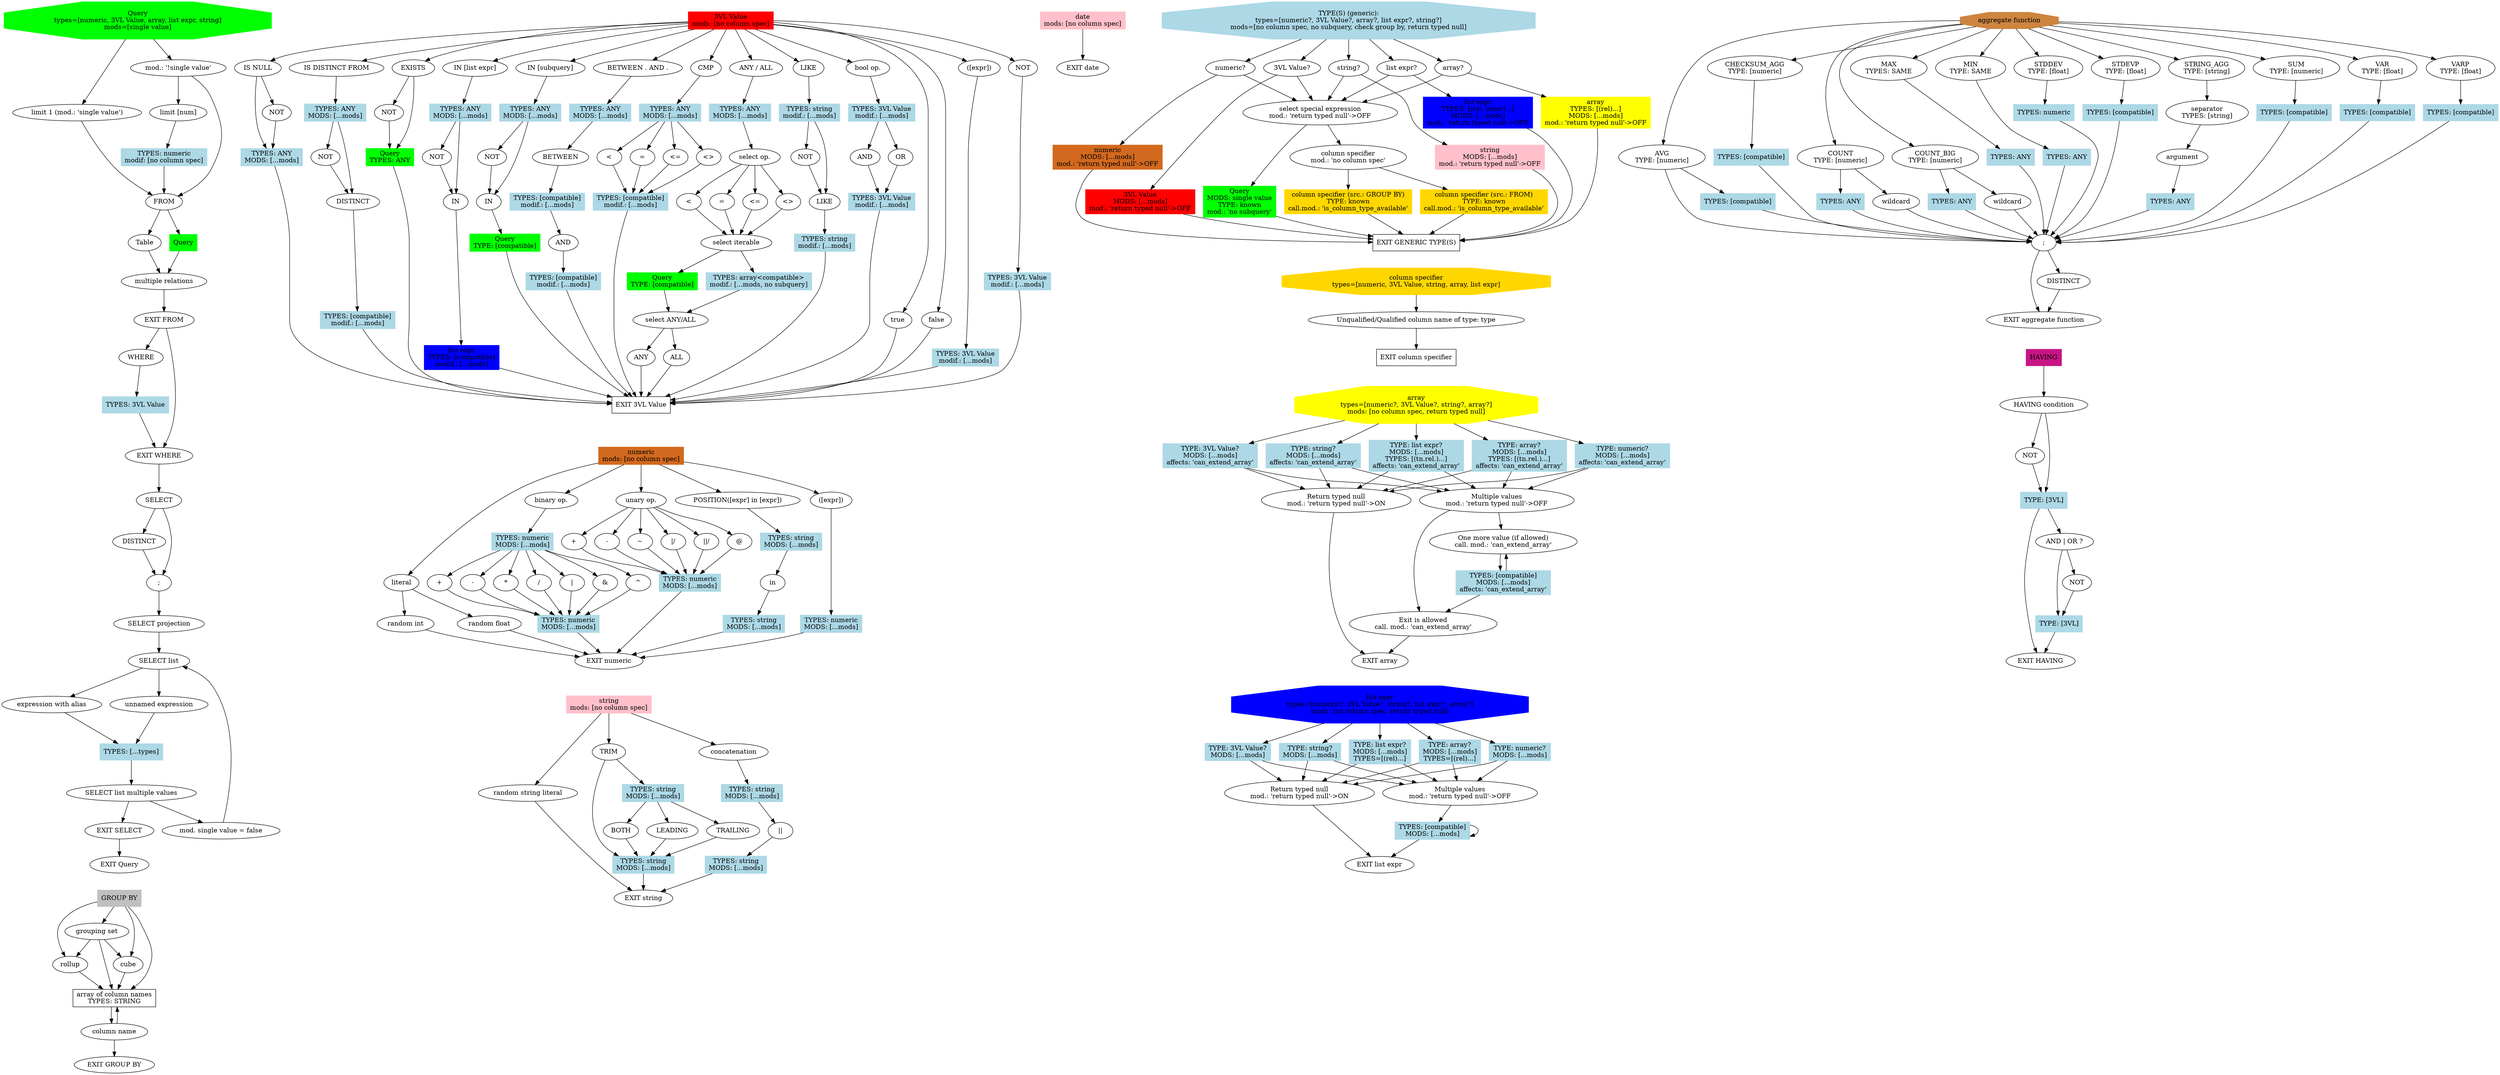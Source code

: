 # Structure is ALWAYS as follows:
# 1. General rule is place function definitions inside their own subgraphs.
# 2. Functional node begins from the node_name node.

# 3. Function definitions & calls look as follows:
# 1) Definitions:
# subgraph def_{node_name} {
#     {node_name} [
#         TYPES="[{type_name}, ...]" (multiple type variants can be choosen, none can be choosen)
#         MODS="[{mod_name}, ...]"
#         uses_wrapped_types="true" (whether to wrap types into the subgraph's type, if subgraph has an inner type)
#         ...
#     ]
#     EXIT_{node_name} [label="EXIT {node_label}"]
#     ...
# }
# 2) Calls (execution will move to a root of a different subgraph):
#     call{caller_num}_{node_name} [
#         TYPES="[{type_name}, ...]" OR "[any]" OR "[known]" OR "[compatible]" OR "[...]" (passes all argument types further),
#         MODS="[{mod_name}, ...]" OR "[...]" (passes all argument modifiers further),
#         ...
#     ]
#
# For types, can also use [TR...], [R...], or [RI...] for passing further only the types that correcpond to TYPE_NAME ([TR...]),
# or corresponding to function name ([R...]), optionally passing the inner types ([RI...]).
# NOTE: uses_wrapped_types DOES NOT wrap types when using "[R...]", because it assumes they are already wrapped
#
# TYPE, TYPES and MOD in definitions are only for type-checking.
# All specified types of modifiers (TYPE, TYPES, MOD) are required to be passed by caller.
# If TYPES="[any]", all types are selected.
# If TYPES="[compatible]" or TYPES="[known]", the types are popped from the reprective stacks.
# from the respective stacks

# 4. Typed node (with a question mark at the end in definition label):
# {node_name} [TYPE_NAME="type_name"]
# TYPE_NAME is the name of a type listed in function declaration.
# The node will be turned off or on respective to the types passed to function call.

# 4.1 A node with a modifier
# {node_name} [modifier="[trig_name]", modifier_mode="on"/"off"]
# if `modifier` is present in the modifiers, turn the node on or off according to the modifier_mode.

# 4.2 A node with a call modifier
# {node_name} [call_modifier="[call_trig_name]"]
# if the function corresponding to call_trig_name returns true (handler registered in code),
# the node is on. Otherwise, it is off.

# 5. Exit a callable node:
# EXIT_{node_name} [label="EXIT {node_label}"]

# 6. Call a callable node with params:
# call{caller_num}_{node_name} [TYPES={...}, MODS={...}, ...]
# ... -> call...
# there can be multiple callers, so each caller should have a unique id
# values of TYPES and MOD are exact mathes to those in definition

# 7. Call a callable node without params:
# call{caller_num}_{node_name} [...]
# ... -> call...

# 8. These are ignored:
# 1) ... -> ... [color=none]
# 2) Graphviz params in [] (label, shape...)

# 9. Define a node before referencing it:
# FROM []
# Query -> FROM

# 10. Don't do this:
# ... -> ... -> ...

# 11. subgraph ignore {} is completely ignored

# 12. Do NOT use block comments /* */

# 13 [temporary]. Mark nodes that will generate a literal value with 100%
# probability as node[literal="t"]

# 14. To use modifiers provided in arguments, mark a node with modifier="MOD. NAME", modifier_mode="off" / modifier_mode="on"

digraph G {
    subgraph def_Query {
        Query [TYPES="[numeric, 3VL Value, array, list expr, string]", MODS="[single value]", label="Query\ntypes=[numeric, 3VL Value, array, list expr, string]\nmods=[single value]", shape=octagon, style=filled, color=green]
        EXIT_Query [label="EXIT Query"]

        FROM []

        single_value_true [label="limit 1 (mod.: 'single value')", modifier="single value", modifier_mode="on"]
        Query -> single_value_true
        single_value_true -> FROM

        single_value_false [label="mod.: '!single value'", modifier="single value", modifier_mode="off"]
        Query -> single_value_false
        single_value_false -> FROM

        limit [label="limit [num]"]
        single_value_false -> limit
        call52_types [TYPES="[numeric]", MODS="[no column spec]", label="TYPES: numeric\nmodif: [no column spec]", shape=rectangle, style=filled, color=lightblue]
        limit -> call52_types
        call52_types -> FROM

        FROM_multiple_relations [label="multiple relations"]

        Table []
        FROM -> Table
        Table -> FROM_multiple_relations
        // FROM_multiple_relations -> Table

        call0_Query [label="Query", shape=rectangle, TYPES="[any]", MODS="[]", style=filled, color=green]
        FROM -> call0_Query
        call0_Query -> FROM_multiple_relations
        // FROM_multiple_relations -> call0_Query

        EXIT_FROM [label="EXIT FROM"]
        FROM_multiple_relations -> EXIT_FROM

        WHERE [label="WHERE"]
        EXIT_FROM -> WHERE

        call53_types [TYPES="[3VL Value]", label="TYPES: 3VL Value", shape=rectangle, style=filled, color=lightblue]
        WHERE -> call53_types

        SELECT []
        EXIT_WHERE [label="EXIT WHERE"]
        call53_types -> EXIT_WHERE
        EXIT_FROM -> EXIT_WHERE

        SELECT []
        EXIT_SELECT [label="EXIT SELECT"]

        EXIT_WHERE -> SELECT

        // call0_group_by [label="GROUP BY Statement", TYPES="[known]", shape=rectangle, style=filled, color=gray]
        // EXIT_WHERE -> call0_group_by
        // call0_group_by -> SELECT

        SELECT_DISTINCT [label="DISTINCT"]
        // SELECT_PERCENT [label="PERCENT"]
        // SELECT_TOP [label="TOP"]
        // call43_types [TYPES="[numeric]", label="TYPES: numeric", shape=rectangle, style=filled, color=lightblue]
        // SELECT_WITH_TIES [label="WITH TIES"]
        SELECT_distinct_end [label=";"]
        // SELECT_percent_end [label=";"]

        SELECT -> SELECT_DISTINCT
        SELECT_DISTINCT -> SELECT_distinct_end
        SELECT -> SELECT_distinct_end
        // SELECT_distinct_end -> SELECT_TOP
        // SELECT_TOP -> call43_types
        // call43_types -> SELECT_PERCENT
        // SELECT_PERCENT -> SELECT_percent_end
        // call43_types -> SELECT_percent_end
        // SELECT_percent_end -> SELECT_WITH_TIES

        SELECT_projection [label="SELECT projection"]
        // SELECT_WITH_TIES -> SELECT_projection
        SELECT_distinct_end -> SELECT_projection
        // SELECT_percent_end -> SELECT_projection

        SELECT_list [label="SELECT list"]
        // SELECT_wildcard[label="*"]
        // SELECT_qualified_wildcard[label="qualified wildcard"]
        SELECT_unnamed_expr[label="unnamed expression"]
        SELECT_expr_with_alias[label="expression with alias"]
        SELECT_list_multiple_values[label="SELECT list multiple values"]

        SELECT_projection -> SELECT_list
        // SELECT_list -> SELECT_wildcard
        // SELECT_list -> SELECT_qualified_wildcard
        SELECT_list -> SELECT_unnamed_expr
        SELECT_list -> SELECT_expr_with_alias
        call54_types [label="TYPES: [...types]", TYPES="[...]", shape=rectangle, style=filled, color=lightblue]
        SELECT_unnamed_expr -> call54_types
        SELECT_expr_with_alias -> call54_types

        // call0_aggregate_function [label="aggregate function*", TYPES="[known]", shape=rectangle, style=filled, color=peru]
        // SELECT_wildcard -> EXIT_SELECT  // SELECT_list_multiple_values // call0_aggregate_function
        // SELECT_qualified_wildcard -> SELECT_list_multiple_values // call0_aggregate_function
        // call0_aggregate_function -> SELECT_list_multiple_values
        call54_types -> SELECT_list_multiple_values // call0_aggregate_function
        SELECT_list_multiple_values -> EXIT_SELECT
        SELECT_list_multiple_values_single_value_false [label="mod. single value = false", modifier="single value", modifier_mode="off"]
        SELECT_list_multiple_values -> SELECT_list_multiple_values_single_value_false
        SELECT_list_multiple_values_single_value_false -> SELECT_list

        // call0_having [label="HAVING", TYPES="[known]", MODS="[]", shape=rectangle, style=filled, color=mediumvioletred]
        // EXIT_SELECT -> call0_having
        // call0_having -> EXIT_Query
        
        EXIT_SELECT -> EXIT_Query
    }

    subgraph def_VAL_3 {
        VAL_3 [shape=rectangle, label="3VL Value\nmods: [no column spec]", MODS="[no column spec]", style=filled, color=red]
        EXIT_VAL_3 [shape=rectangle, label="EXIT 3VL Value"]

        IsNull [label="IS NULL"]
        call55_types [TYPES="[any]", MODS="[...]", label="TYPES: ANY\nMODS: [...mods]", shape=rectangle, color=lightblue, style=filled]
        VAL_3 -> IsNull
        IsNull -> call55_types
        IsNull_not [label="NOT"]
        IsNull -> IsNull_not
        IsNull_not -> call55_types
        call55_types -> EXIT_VAL_3

        IsDistinctFrom [label="IS DISTINCT FROM"]
        call56_types [TYPES="[any]", MODS="[...]", label="TYPES: ANY\nMODS: [...mods]", shape=rectangle, color=lightblue, style=filled]
        IsDistinctNOT [label="NOT"]
        DISTINCT []
        call21_types [MODS="[...]", TYPES="[compatible]", label="TYPES: [compatible]\nmodif.: [...mods]", shape=rectangle, style=filled, color=lightblue]
        VAL_3 -> IsDistinctFrom
        IsDistinctFrom -> call56_types
        call56_types -> IsDistinctNOT
        IsDistinctNOT -> DISTINCT
        call56_types -> DISTINCT
        DISTINCT -> call21_types
        call21_types -> EXIT_VAL_3

        Exists_not [label="NOT"]
        Exists [label="EXISTS"]
        call2_Query [TYPES="[any]", MODS="[]", label="Query\nTYPES: ANY", shape=rectangle, style=filled, color=green]
        VAL_3 -> Exists
        Exists -> call2_Query
        call2_Query -> EXIT_VAL_3
        Exists -> Exists_not
        Exists_not -> call2_Query

        InList[label="IN [list expr]"]
        InListNot [label="NOT"]
        InListIn [label="IN"]
        VAL_3 -> InList
        call57_types [TYPES="[any]", MODS="[...]", label="TYPES: ANY\nMODS: [...mods]", shape=rectangle, color=lightblue, style=filled]
        InList -> call57_types
        call57_types -> InListNot
        InListNot -> InListIn
        call57_types -> InListIn
        call1_list_expr [TYPES="[compatible]", MODS="[...]", label="list expr\nTYPES: [compatible]\nmodif.: [...mods]", shape=rectangle, style=filled, color=blue]
        InListIn -> call1_list_expr
        call1_list_expr -> EXIT_VAL_3

        InSubquery[label="IN [subquery]"]
        InSubqueryNot [label="NOT"]
        InSubqueryIn [label="IN"]
        call58_types [TYPES="[any]", MODS="[...]", label="TYPES: ANY\nMODS: [...mods]", shape=rectangle, color=lightblue, style=filled]
        VAL_3 -> InSubquery
        InSubquery -> call58_types
        call58_types -> InSubqueryNot
        InSubqueryNot -> InSubqueryIn
        call58_types -> InSubqueryIn
        call3_Query [TYPES="[compatible]", label="Query\nTYPE: [compatible]", shape=rectangle, style=filled, color=green]
        InSubqueryIn -> call3_Query
        call3_Query -> EXIT_VAL_3

        Between[label="BETWEEN . AND ."]
        BetweenBetween [label="BETWEEN"]
        BetweenBetweenAnd [label="AND"]
        VAL_3 -> Between
        call59_types [TYPES="[any]", MODS="[...]", label="TYPES: ANY\nMODS: [...mods]", shape=rectangle, color=lightblue, style=filled]
        Between -> call59_types
        call59_types -> BetweenBetween
        call22_types [MODS="[...]", TYPES="[compatible]", label="TYPES: [compatible]\nmodif.: [...mods]", shape=rectangle, style=filled, color=lightblue]
        BetweenBetween -> call22_types
        call22_types -> BetweenBetweenAnd
        call23_types [MODS="[...]", TYPES="[compatible]", label="TYPES: [compatible]\nmodif.: [...mods]", shape=rectangle, style=filled, color=lightblue]
        BetweenBetweenAnd -> call23_types
        call23_types -> EXIT_VAL_3

        BinaryComp[label="CMP"]
        BinaryCompLess [label="<"]
        BinaryCompEqual [label="="]
        BinaryCompLessEqual [label="<="]
        BinaryCompUnEqual [label="<>"]
        VAL_3 -> BinaryComp
        call60_types [TYPES="[any]", MODS="[...]", label="TYPES: ANY\nMODS: [...mods]", shape=rectangle, color=lightblue, style=filled]
        BinaryComp -> call60_types
        call24_types [MODS="[...]", TYPES="[compatible]", label="TYPES: [compatible]\nmodif.: [...mods]", shape=rectangle, style=filled, color=lightblue]
        call60_types -> BinaryCompLess
        BinaryCompLess -> call24_types
        call60_types -> BinaryCompEqual
        BinaryCompEqual -> call24_types
        call60_types -> BinaryCompLessEqual
        BinaryCompLessEqual -> call24_types
        call60_types -> BinaryCompUnEqual
        BinaryCompUnEqual -> call24_types
        call24_types -> EXIT_VAL_3

        AnyAll[label="ANY / ALL"]
        AnyAllSelectOp[label="select op."]
        AnyAllLess [label="<"]
        AnyAllEqual [label="="]
        AnyAllLessEqual [label="<="]
        AnyAllUnEqual [label="<>"]
        AnyAllSelectIter[label="select iterable"]
        AnyAllAnyAll[label="select ANY/ALL"]
        AnyAllAnyAllAny[label="ANY"]
        AnyAllAnyAllAll[label="ALL"]
        VAL_3 -> AnyAll
        call61_types [TYPES="[any]", MODS="[...]", label="TYPES: ANY\nMODS: [...mods]", shape=rectangle, color=lightblue, style=filled]
        AnyAll -> call61_types
        call61_types -> AnyAllSelectOp
        AnyAllSelectOp -> AnyAllLess
        AnyAllLess -> AnyAllSelectIter
        AnyAllSelectOp -> AnyAllEqual
        AnyAllEqual -> AnyAllSelectIter
        AnyAllSelectOp -> AnyAllLessEqual
        AnyAllLessEqual -> AnyAllSelectIter
        AnyAllSelectOp -> AnyAllUnEqual
        AnyAllUnEqual -> AnyAllSelectIter
        call4_Query [TYPES="[compatible]", label="Query\nTYPE: [compatible]", shape=rectangle, style=filled, color=green]
        AnyAllSelectIter -> call4_Query
        call4_Query -> AnyAllAnyAll
        call62_types [TYPES="[array<compatible>]", MODS="[..., no subquery]", label="TYPES: array<compatible>\nmodif.: [...mods, no subquery]", shape=rectangle, style=filled, color=lightblue]
        AnyAllSelectIter -> call62_types
        call62_types -> AnyAllAnyAll
        AnyAllAnyAll -> AnyAllAnyAllAny
        AnyAllAnyAllAny -> EXIT_VAL_3
        AnyAllAnyAll -> AnyAllAnyAllAll
        AnyAllAnyAllAll -> EXIT_VAL_3

        BinaryStringLike[label="LIKE"]
        BinaryStringLikeNot [label="NOT"]
        BinaryStringLikeIn [label="LIKE"]
        VAL_3 -> BinaryStringLike
        call25_types [MODS="[...]", TYPES="[string]", label="TYPES: string\nmodif.: [...mods]", shape=rectangle, style=filled, color=lightblue]
        BinaryStringLike -> call25_types
        call25_types -> BinaryStringLikeNot
        BinaryStringLikeNot -> BinaryStringLikeIn
        call25_types -> BinaryStringLikeIn
        call26_types [MODS="[...]", TYPES="[string]", label="TYPES: string\nmodif.: [...mods]", shape=rectangle, style=filled, color=lightblue]
        BinaryStringLikeIn -> call26_types
        call26_types -> EXIT_VAL_3

        BinaryBooleanOpV3[label="bool op."]
        BinaryBooleanOpV3AND [label="AND"]
        BinaryBooleanOpV3OR [label="OR"]
        // BinaryBooleanOpV3XOR [label="XOR"] // THERE IS NO XOR IN POSTGRESQL
        VAL_3 -> BinaryBooleanOpV3
        call27_types [MODS="[...]", TYPES="[3VL Value]", label="TYPES: 3VL Value\nmodif.: [...mods]", shape=rectangle, style=filled, color=lightblue]
        BinaryBooleanOpV3 -> call27_types
        call27_types -> BinaryBooleanOpV3AND
        call28_types [MODS="[...]", TYPES="[3VL Value]", label="TYPES: 3VL Value\nmodif.: [...mods]", shape=rectangle, style=filled, color=lightblue]
        BinaryBooleanOpV3AND -> call28_types
        call27_types -> BinaryBooleanOpV3OR
        BinaryBooleanOpV3OR -> call28_types
        // call27_types -> BinaryBooleanOpV3XOR
        // BinaryBooleanOpV3XOR -> call28_types
        call28_types -> EXIT_VAL_3

        true [literal="t"]
        VAL_3 -> true
        true -> EXIT_VAL_3
        false [literal="t"]
        VAL_3 -> false
        false -> EXIT_VAL_3

        Nested_VAL_3[label="([expr])"]
        VAL_3 -> Nested_VAL_3
        call29_types [MODS="[...]", TYPES="[3VL Value]", label="TYPES: 3VL Value\nmodif.: [...mods]", shape=rectangle, style=filled, color=lightblue]
        Nested_VAL_3 -> call29_types
        call29_types -> EXIT_VAL_3

        UnaryNot_VAL_3[label="NOT"]
        call30_types [MODS="[...]", TYPES="[3VL Value]", label="TYPES: 3VL Value\nmodif.: [...mods]", shape=rectangle, style=filled, color=lightblue]
        VAL_3 -> UnaryNot_VAL_3
        UnaryNot_VAL_3 -> call30_types
        call30_types -> EXIT_VAL_3
    }

    subgraph def_numeric {
        numeric [shape=rectangle, label="numeric\nmods: [no column spec]", MODS="[no column spec]", style=filled, color=chocolate]
        EXIT_numeric [label="EXIT numeric"]

        numeric_literal[label="literal", literal="t"]
        numeric -> numeric_literal
        numeric_literal_int[label="random int", literal="t"]
        numeric_literal -> numeric_literal_int
        numeric_literal_int -> EXIT_numeric
        numeric_literal_float[label="random float", literal="t"]
        numeric_literal -> numeric_literal_float
        numeric_literal_float -> EXIT_numeric

        BinaryNumericOp[label="binary op."]
        call47_types [TYPES="[numeric]", MODS="[...]", label="TYPES: numeric\nMODS: [...mods]", shape=rectangle, style=filled, color=lightblue]
        numeric -> BinaryNumericOp
        call48_types [TYPES="[numeric]", MODS="[...]", label="TYPES: numeric\nMODS: [...mods]", shape=rectangle, style=filled, color=lightblue]
        BinaryNumericOp -> call48_types
        binary_numeric_plus [label="+"]
        call48_types -> binary_numeric_plus
        binary_numeric_plus -> call47_types
        binary_numeric_minus [label="-"]
        call48_types -> binary_numeric_minus
        binary_numeric_minus -> call47_types
        binary_numeric_mul [label="*"]
        call48_types -> binary_numeric_mul
        binary_numeric_mul -> call47_types
        binary_numeric_div [label="/"]
        call48_types -> binary_numeric_div
        binary_numeric_div -> call47_types
        binary_numeric_bin_or [label="|"]
        call48_types -> binary_numeric_bin_or
        binary_numeric_bin_or -> call47_types
        binary_numeric_bin_and [label="&"]
        call48_types -> binary_numeric_bin_and
        binary_numeric_bin_and -> call47_types
        binary_numeric_bin_xor [label="^"]
        call48_types -> binary_numeric_bin_xor
        binary_numeric_bin_xor -> call47_types
        call47_types -> EXIT_numeric

        UnaryNumericOp [label="unary op."]
        call1_types [TYPES="[numeric]", MODS="[...]", label="TYPES: numeric\nMODS: [...mods]", shape=rectangle, style=filled, color=lightblue]
        numeric -> UnaryNumericOp
        unary_numeric_plus[label="+"]
        UnaryNumericOp -> unary_numeric_plus
        unary_numeric_plus -> call1_types
        unary_numeric_minus[label="-"]
        UnaryNumericOp -> unary_numeric_minus
        unary_numeric_minus -> call1_types
        unary_numeric_bin_not [label="~"]
        UnaryNumericOp -> unary_numeric_bin_not
        unary_numeric_bin_not -> call1_types
        unary_numeric_sq_root [label="|/"]
        UnaryNumericOp -> unary_numeric_sq_root
        unary_numeric_sq_root -> call1_types
        unary_numeric_cub_root [label="||/"]
        UnaryNumericOp -> unary_numeric_cub_root
        unary_numeric_cub_root -> call1_types
        // unary_numeric_postfix_fact [label="!"]         // THESE 2 WERE REMOVED FROM POSTGRESQL
        // UnaryNumericOp -> unary_numeric_postfix_fact
        // unary_numeric_postfix_fact -> call1_types
        // unary_numeric_prefix_fact [label="!!"]
        // UnaryNumericOp -> unary_numeric_prefix_fact
        // unary_numeric_prefix_fact -> call1_types
        unary_numeric_abs [label="@"]
        UnaryNumericOp -> unary_numeric_abs
        unary_numeric_abs -> call1_types
        call1_types -> EXIT_numeric

        numeric_string_Position[label="POSITION([expr] in [expr])"]
        numeric -> numeric_string_Position
        call2_types [TYPES="[string]", MODS="[...]", label="TYPES: string\nMODS: [...mods]", shape=rectangle, style=filled, color=lightblue]
        numeric_string_Position -> call2_types
        string_position_in [label="in"]
        call2_types -> string_position_in
        call3_types [TYPES="[string]", MODS="[...]", label="TYPES: string\nMODS: [...mods]", shape=rectangle, style=filled, color=lightblue]
        string_position_in -> call3_types
        call3_types -> EXIT_numeric

        Nested_numeric[label="([expr])"]
        numeric -> Nested_numeric
        call4_types [TYPES="[numeric]", MODS="[...]", label="TYPES: numeric\nMODS: [...mods]", shape=rectangle, style=filled, color=lightblue]
        Nested_numeric -> call4_types
        call4_types -> EXIT_numeric
    }

    subgraph def_string {
        string [label="string\nmods: [no column spec]", MODS="[no column spec]", shape=rectangle, style=filled, color=pink]
        EXIT_string [label="EXIT string"]

        string_literal [label="random string literal", literal="t"]
        string -> string_literal
        string_literal -> EXIT_string

        string_trim[label="TRIM"]
        string -> string_trim
        call5_types [TYPES="[string]", MODS="[...]", label="TYPES: string\nMODS: [...mods]", shape=rectangle, style=filled, color=lightblue]
        string_trim -> call5_types
        call6_types [TYPES="[string]", MODS="[...]", label="TYPES: string\nMODS: [...mods]", shape=rectangle, style=filled, color=lightblue]
        string_trim -> call6_types
        BOTH []
        call6_types -> BOTH
        BOTH -> call5_types
        LEADING []
        call6_types -> LEADING
        LEADING -> call5_types
        TRAILING []
        call6_types -> TRAILING
        TRAILING -> call5_types
        call5_types -> EXIT_string

        string_concat [label="concatenation"]
        string -> string_concat
        call7_types [TYPES="[string]", MODS="[...]", label="TYPES: string\nMODS: [...mods]", shape=rectangle, style=filled, color=lightblue]
        string_concat -> call7_types
        string_concat_concat [label="||"]
        call7_types -> string_concat_concat
        call8_types [TYPES="[string]", MODS="[...]", label="TYPES: string\nMODS: [...mods]", shape=rectangle, style=filled, color=lightblue]
        string_concat_concat -> call8_types
        call8_types -> EXIT_string

        // string_substring[label="substring"]
        // string -> string_substring
        // call9_types [TYPES="[string]", MODS="[...]", label="TYPES: string\nMODS: [...mods]", shape=rectangle, style=filled, color=lightblue]
        // string_substring -> call9_types
        // string_substr_numeric_from_from[label="from"]
        // call9_types -> string_substr_numeric_from_from
        // call10_types [TYPES="[numeric]", MODS="[...]", label="TYPES: numeric\nMODS: [...mods]", shape=rectangle, style=filled, color=lightblue]
        // string_substr_numeric_from_from -> call10_types
        // call10_types -> EXIT_string
        // string_substr_numeric_len_len [label="length"]
        // call10_types -> string_substr_numeric_len_len
        // call11_types [TYPES="[numeric]", MODS="[...]", label="TYPES: numeric\nMODS: [...mods]", shape=rectangle, style=filled, color=lightblue]
        // string_substr_numeric_len_len -> call11_types
        // call11_types -> EXIT_string
    }

    subgraph def_date {
        date [label="date\nmods: [no column spec]", MODS="[no column spec]", shape=rectangle, style=filled, color=pink]
        EXIT_date [label="EXIT date"]

        

        date -> EXIT_date
    }
    
    subgraph def_types {
        types [TYPES="[numeric, 3VL Value, array, list expr, string]", MODS="[no column spec, no subquery, check group by, return typed null]", label="TYPE(S) (generic):\ntypes=[numeric?, 3VL Value?, array?, list expr?, string?]\nmods=[no column spec, no subquery, check group by, return typed null]", shape=octagon, style=filled, color=lightblue]
        EXIT_types [label="EXIT GENERIC TYPE(S)", shape=rectangle]

        types_select_type_numeric[TYPE_NAME="numeric", label="numeric?", set_value="types_type"]
        types -> types_select_type_numeric
        types_select_type_3vl[TYPE_NAME="3VL Value", label="3VL Value?", set_value="types_type"]
        types -> types_select_type_3vl
        types_select_type_array[TYPE_NAME="array", label="array?", set_value="types_type"]
        types -> types_select_type_array
        types_select_type_list_expr[TYPE_NAME="list expr", label="list expr?", set_value="types_type"]
        types -> types_select_type_list_expr
        types_select_type_string[TYPE_NAME="string", label="string?", set_value="types_type"]
        types -> types_select_type_string

        // types_null [label="Untyped null"]
        // types -> types_null
        // types_null -> EXIT_types

        // types_return_typed_null [label="Typed null"]
        // types_select_type_numeric -> types_return_typed_null
        // types_select_type_3vl -> types_return_typed_null
        // types_select_type_array -> types_return_typed_null
        // types_select_type_list_expr -> types_return_typed_null
        // types_select_type_string -> types_return_typed_null

        // call2_list_expr [TYPE_NAME="list expr", TYPES="[RI...]", MODS="[..., return typed null]", call_modifier="inner_type_selection_switch", label="list expr\nTYPES: [(rel, inner)...]\nMODS: [...mods, return typed null]\ncall mod.: 'inner_type_selection_switch'", shape=rectangle, style=filled, color=blue]
        // types_return_typed_null -> call2_list_expr
        // call2_list_expr -> EXIT_types

        // call1_array [TYPE_NAME="array", TYPES="[R...]", MODS="[..., return typed null]", call_modifier="inner_type_selection_switch", label="array\nTYPES: [(rel)...]\nMODS: [...mods, return typed null]\ncall mod.: 'inner_type_selection_switch'", shape=rectangle, style=filled, color=yellow]
        // types_return_typed_null -> call1_array
        // call1_array -> EXIT_types

        // types_null_type_selected [label="No need to select inner type\ncall mod.: 'inner_type_selection_switch'", call_modifier="inner_type_selection_switch"]
        // types_return_typed_null -> types_null_type_selected
        // types_null_type_selected -> EXIT_types

        types_select_special_expression [label="select special expression\nmod.: 'return typed null'->OFF", modifier="return typed null", modifier_mode="off"]
        types_select_type_numeric -> types_select_special_expression
        types_select_type_3vl -> types_select_special_expression
        types_select_type_array -> types_select_special_expression
        types_select_type_list_expr -> types_select_special_expression
        types_select_type_string -> types_select_special_expression

        types_column_spec [modifier="no column spec", modifier_mode="off", label="column specifier\nmod.: 'no column spec'"]
        types_select_special_expression -> types_column_spec
        call0_column_spec [TYPES="[known]", call_modifier="is_column_type_available", modifier="check group by", modifier_mode="off", label="column specifier (src.: FROM)\nTYPE: known\ncall.mod.: 'is_column_type_available'", shape=rectangle, style=filled, color=gold]
        types_column_spec -> call0_column_spec
        call0_column_spec -> EXIT_types
        call1_column_spec [TYPES="[known]", call_modifier="is_column_type_available", modifier="check group by", modifier_mode="on", label="column specifier (src.: GROUP BY)\nTYPE: known\ncall.mod.: 'is_column_type_available'", shape=rectangle, style=filled, color=gold]
        types_column_spec -> call1_column_spec
        call1_column_spec -> EXIT_types

        call1_Query [TYPES="[known]", MODS="[single value]", label="Query\nMODS: single value\nTYPE: known\nmod.: 'no subquery'", modifier="no subquery", modifier_mode="off", shape=rectangle, style=filled, color=green]
        types_select_special_expression -> call1_Query
        call1_Query -> EXIT_types

        call0_numeric [label="numeric\nMODS: [...mods]\nmod.: 'return typed null'->OFF", modifier="return typed null", modifier_mode="off", MODS="[...]", shape=rectangle, style=filled, color=chocolate]
        types_select_type_numeric -> call0_numeric
        call0_numeric -> EXIT_types

        call1_VAL_3 [label="3VL Value\nMODS: [...mods]\nmod.: 'return typed null'->OFF", modifier="return typed null", modifier_mode="off", MODS="[...]", shape=rectangle, style=filled, color=red]
        types_select_type_3vl -> call1_VAL_3
        call1_VAL_3 -> EXIT_types

        call0_string [label="string\nMODS: [...mods]\nmod.: 'return typed null'->OFF", modifier="return typed null", modifier_mode="off", MODS="[...]", shape=rectangle, style=filled, color=pink]
        types_select_type_string -> call0_string
        call0_string -> EXIT_types

        call0_list_expr [TYPES="[RI...]", MODS="[...]", label="list expr\nTYPES: [(rel, inner)...]\nMODS: [...mods]\nmod.: 'return typed null'->OFF", modifier="return typed null", modifier_mode="off", shape=rectangle, style=filled, color=blue]
        types_select_type_list_expr -> call0_list_expr
        call0_list_expr -> EXIT_types

        call0_array [TYPES="[R...]", MODS="[...]", label="array\nTYPES: [(rel)...]\nMODS: [...mods]\nmod.: 'return typed null'->OFF", modifier="return typed null", modifier_mode="off", shape=rectangle, style=filled, color=yellow]
        types_select_type_array -> call0_array
        call0_array -> EXIT_types
    }

    subgraph def_column_spec {
        column_spec [TYPES="[numeric, 3VL Value, string, array, list expr]", label="column specifier\ntypes=[numeric, 3VL Value, string, array, list expr]", shape=octagon, style=filled, color=gold]
        EXIT_column_spec [label="EXIT column specifier", shape=rectangle]

        typed_column_name [label="Unqualified/Qualified column name of type: type"]
        column_spec -> typed_column_name
        typed_column_name -> EXIT_column_spec
    }

    subgraph def_array {
        array [TYPES="[numeric, 3VL Value, string, list expr, array]", uses_wrapped_types="true", MODS="[no column spec, return typed null]", label="array\ntypes=[numeric?, 3VL Value?, string?, array?]\nmods: [no column spec, return typed null]", shape=octagon, style=filled, color=yellow]
        EXIT_array[label="EXIT array"]

        call12_types [TYPE_NAME="numeric", TYPES="[numeric]", label="TYPE: numeric?\nMODS: [...mods]\naffects: 'can_extend_array'", affects_call_modifier="can_extend_array", MODS="[...]", shape=rectangle, style=filled, color=lightblue]
        array -> call12_types
        call13_types [TYPE_NAME="3VL Value", TYPES="[3VL Value]", label="TYPE: 3VL Value?\nMODS: [...mods]\naffects: 'can_extend_array'", affects_call_modifier="can_extend_array", MODS="[...]", shape=rectangle, style=filled, color=lightblue]
        array -> call13_types
        call31_types [TYPE_NAME="string", TYPES="[string]", label="TYPE: string?\nMODS: [...mods]\naffects: 'can_extend_array'", affects_call_modifier="can_extend_array", MODS="[...]", shape=rectangle, style=filled, color=lightblue]
        array -> call31_types
        call51_types [TYPE_NAME="list expr", TYPES="[TR...]", label="TYPE: list expr?\nMODS: [...mods]\nTYPES: [(tn.rel.)...]\naffects: 'can_extend_array'", affects_call_modifier="can_extend_array", MODS="[...]", shape=rectangle, style=filled, color=lightblue]
        array -> call51_types
        call14_types [TYPE_NAME="array", TYPES="[TR...]", label="TYPE: array?\nMODS: [...mods]\nTYPES: [(tn.rel.)...]\naffects: 'can_extend_array'", affects_call_modifier="can_extend_array", MODS="[...]", shape=rectangle, style=filled, color=lightblue]
        array -> call14_types

        array_return_typed_null [label="Return typed null\nmod.: 'return typed null'->ON", modifier="return typed null", modifier_mode="on"]
        call12_types -> array_return_typed_null
        call13_types -> array_return_typed_null
        call31_types -> array_return_typed_null
        call51_types -> array_return_typed_null
        call14_types -> array_return_typed_null
        array_return_typed_null -> EXIT_array

        array_one_more_value_is_allowed [label="One more value (if allowed)\ncall. mod.: 'can_extend_array'", call_modifier="can_extend_array"]
        array_exit_allowed [label="Exit is allowed\ncall. mod.: 'can_extend_array'", call_modifier="can_extend_array"]
        
        array_multiple_values [label="Multiple values\nmod.: 'return typed null'->OFF", modifier="return typed null", modifier_mode="off"]
        array_multiple_values -> array_one_more_value_is_allowed
        array_multiple_values -> array_exit_allowed
        call12_types -> array_multiple_values
        call13_types -> array_multiple_values
        call31_types -> array_multiple_values
        call51_types -> array_multiple_values
        call14_types -> array_multiple_values

        call50_types [TYPES="[compatible]", label="TYPES: [compatible]\nMODS: [...mods]\naffects: 'can_extend_array'", affects_call_modifier="can_extend_array", MODS="[...]", shape=rectangle, style=filled, color=lightblue]
        call50_types -> array_one_more_value_is_allowed
        array_one_more_value_is_allowed -> call50_types
        call50_types -> array_exit_allowed

        array_exit_allowed -> EXIT_array
    }

    subgraph def_list_expr {
        list_expr [TYPES="[numeric, 3VL Value, string, list expr, array]", MODS="[no column spec, return typed null]", label="list expr\ntypes=[numeric?, 3VL Value?, string?, list expr?, array?]\nmods: [no column spec, return typed null]", shape=octagon, style=filled, color=blue]
        EXIT_list_expr[label="EXIT list expr"]

        call16_types [TYPE_NAME="numeric", TYPES="[numeric]", label="TYPE: numeric?\nMODS: [...mods]", MODS="[...]", shape=rectangle, style=filled, color=lightblue]
        list_expr -> call16_types
        call17_types [TYPE_NAME="3VL Value", TYPES="[3VL Value]", label="TYPE: 3VL Value?\nMODS: [...mods]", MODS="[...]", shape=rectangle, style=filled, color=lightblue]
        list_expr -> call17_types
        call18_types [TYPE_NAME="string", TYPES="[string]", label="TYPE: string?\nMODS: [...mods]", MODS="[...]", shape=rectangle, style=filled, color=lightblue]
        list_expr -> call18_types
        call19_types [TYPE_NAME="list expr", TYPES="[TR...]", label="TYPE: list expr?\nMODS: [...mods]\nTYPES=[(rel)...]", MODS="[...]", shape=rectangle, style=filled, color=lightblue]
        list_expr -> call19_types
        call20_types [TYPE_NAME="array", TYPES="[TR...]", label="TYPE: array?\nMODS: [...mods]\nTYPES=[(rel)...]", MODS="[...]", shape=rectangle, style=filled, color=lightblue]
        list_expr -> call20_types

        list_expr_return_typed_null [label="Return typed null\nmod.: 'return typed null'->ON", modifier="return typed null", modifier_mode="on"]
        call16_types -> list_expr_return_typed_null
        call17_types -> list_expr_return_typed_null
        call18_types -> list_expr_return_typed_null
        call19_types -> list_expr_return_typed_null
        call20_types -> list_expr_return_typed_null
        list_expr_return_typed_null -> EXIT_list_expr

        list_expr_multiple_values [label="Multiple values\nmod.: 'return typed null'->OFF", modifier="return typed null", modifier_mode="off"]
        call16_types -> list_expr_multiple_values
        call17_types -> list_expr_multiple_values
        call18_types -> list_expr_multiple_values
        call19_types -> list_expr_multiple_values
        call20_types -> list_expr_multiple_values

        call49_types [TYPES="[compatible]", label="TYPES: [compatible]\nMODS: [...mods]", MODS="[...]", shape=rectangle, style=filled, color=lightblue]
        list_expr_multiple_values -> call49_types
        // list_expr_multiple_values -> EXIT_list_expr
        call49_types -> call49_types

        call49_types -> EXIT_list_expr
    }

    subgraph def_group_by {
        group_by [label="GROUP BY", shape=rectangle, style=filled, color=gray]
        EXIT_group_by [label="EXIT GROUP BY"]

        grouping_rollup [label="rollup"]
        group_by -> grouping_rollup

        grouping_cube [label="cube"]
        group_by -> grouping_cube

        grouping_set [label="grouping set"]
        group_by -> grouping_set

        //columns must appear in FROM, but not necesserily in SELECT
        group_by_col_list [label="array of column names\nTYPES: STRING", TYPES="string", shape=rectangle]
        group_by -> group_by_col_list

        grouping_set -> group_by_col_list
        grouping_set -> grouping_cube
        grouping_set -> grouping_rollup

        grouping_rollup -> group_by_col_list
        grouping_cube -> group_by_col_list

        column_name [label="column name"]
        group_by_col_list -> column_name
        column_name -> group_by_col_list

        column_name -> EXIT_group_by
    }

    subgraph def_aggregate_function {
        aggregate_function [label="aggregate function", shape=octagon, style=filled, color=peru]
        EXIT_aggregate_function [label="EXIT aggregate function"]
        
        EXIT_fun_choice [label=";"]

        aggr_distinct [label="DISTINCT"]
        aggr_distinct -> EXIT_aggregate_function

        EXIT_fun_choice -> EXIT_aggregate_function
        EXIT_fun_choice -> aggr_distinct

        AVG[label="AVG\nTYPE: [numeric]", TYPES="[numeric]"]
        call32_types [TYPES="[compatible]", label="TYPES: [compatible]", shape=rectangle, style=filled, color=lightblue]
        aggregate_function -> AVG
        AVG -> call32_types
        call32_types -> EXIT_fun_choice
        AVG -> EXIT_fun_choice

        CHECKSUM_AGG[label="CHECKSUM_AGG\nTYPE: [numeric]", TYPES="[numeric]"]
        call33_types [TYPES="[compatible]", label="TYPES: [compatible]", shape=rectangle, style=filled, color=lightblue]
        aggregate_function -> CHECKSUM_AGG
        CHECKSUM_AGG -> call33_types
        call33_types -> EXIT_fun_choice

        COUNT[label="COUNT\nTYPE: [numeric]", TYPES="[numeric]"]
        call34_types [TYPES="[any]", label="TYPES: ANY", shape=rectangle, style=filled, color=lightblue]
        COUNT_wildcard [label="wildcard"]
        aggregate_function -> COUNT
        COUNT -> call34_types
        COUNT -> COUNT_wildcard
        COUNT_wildcard -> EXIT_fun_choice
        call34_types -> EXIT_fun_choice

        COUNT_BIG[label="COUNT_BIG\nTYPE: [numeric]", TYPES="[numeric]"]
        call35_types [TYPES="[any]", label="TYPES: ANY", shape=rectangle, style=filled, color=lightblue]
        COUNT_BIG_wildcard [label="wildcard"]
        aggregate_function -> COUNT_BIG
        COUNT_BIG -> call35_types
        COUNT_BIG -> COUNT_BIG_wildcard
        COUNT_BIG_wildcard -> EXIT_fun_choice
        call35_types -> EXIT_fun_choice

        MAX[label="MAX\nTYPES: SAME", TYPES="SAME"]
        call36_types [TYPES="[any]", label="TYPES: ANY", shape=rectangle, style=filled, color=lightblue]
        aggregate_function -> MAX
        MAX -> call36_types
        call36_types -> EXIT_fun_choice

        MIN[label="MIN\nTYPE: SAME", TYPES="SAME"]
        call37_types [TYPES="[any]", label="TYPES: ANY", shape=rectangle, style=filled, color=lightblue]
        aggregate_function -> MIN
        MIN -> call37_types
        call37_types -> EXIT_fun_choice

        STDDEV[label="STDDEV\nTYPE: [float]", TYPES="[float]"]
        call38_types [TYPES="[numeric]", label="TYPES: numeric", shape=rectangle, style=filled, color=lightblue]
        aggregate_function -> STDDEV
        STDDEV -> call38_types
        call38_types -> EXIT_fun_choice

        STDEVP[label="STDEVP\nTYPE: [float]", TYPES="[float]"]
        call39_types [TYPES="[compatible]", label="TYPES: [compatible]", shape=rectangle, style=filled, color=lightblue]
        aggregate_function -> STDEVP
        STDEVP -> call39_types
        call39_types -> EXIT_fun_choice

        STRING_AGG[label="STRING_AGG\nTYPE: [string]", TYPES="[string]"]
        call40_types [TYPES="[any]", label="TYPES: ANY", shape=rectangle, style=filled, color=lightblue]
        STRING_AGG_arg [label="argument"]
        separator [label="separator\nTYPES: [string]",TYPES="[string]"]
        STRING_AGG -> separator
        separator -> STRING_AGG_arg
        aggregate_function -> STRING_AGG
        STRING_AGG_arg -> call40_types
        call40_types -> EXIT_fun_choice

        SUM[label="SUM\nTYPE: [numeric]", TYPES="[numeric]"]
        call41_types [TYPES="[compatible]", label="TYPES: [compatible]", shape=rectangle, style=filled, color=lightblue]
        aggregate_function -> SUM
        SUM -> call41_types
        call41_types -> EXIT_fun_choice

        VAR[label="VAR\nTYPE: [float]", TYPES="[float]"]
        call42_types [TYPES="[compatible]", label="TYPES: [compatible]", shape=rectangle, style=filled, color=lightblue]
        aggregate_function -> VAR
        VAR -> call42_types
        call42_types -> EXIT_fun_choice


        VARP[label="VARP\nTYPE: [float]", TYPES="[float]"]
        call44_types [TYPES="[compatible]", label="TYPES: [compatible]", shape=rectangle, style=filled, color=lightblue]
        aggregate_function -> VARP
        VARP -> call44_types
        call44_types -> EXIT_fun_choice
    }

    subgraph def_having {
        having [label="HAVING", shape=rectangle, style=filled, color=mediumvioletred]
        EXIT_having [label="EXIT HAVING"]

        having_condition [label="HAVING condition"]
        having -> having_condition

        having_not [label="NOT"]
        call45_types [TYPES="[3VL Value]", label="TYPE: [3VL]", shape=rectangle, style=filled, color=lightblue]
        call46_types [TYPES="[3VL Value]", label="TYPE: [3VL]", shape=rectangle, style=filled, color=lightblue]
        having_logical_expr [label="AND | OR ?"]

        having_condition -> having_not
        having_condition -> call45_types

        call45_types -> having_logical_expr
        having_not -> call45_types

        having_not_optional [label="NOT"]
        having_logical_expr -> having_not_optional
        having_not_optional -> call46_types
        having_logical_expr -> call46_types

        call45_types -> EXIT_having
        call46_types -> EXIT_having
    }

    # cosmetic
    subgraph ignore {
        EXIT_VAL_3 -> numeric [color=none]
        EXIT_numeric -> string [color=none]
        EXIT_types -> column_spec [color=none]
        EXIT_column_spec -> array [color=none]
        EXIT_array -> list_expr[color=none]
        EXIT_Query -> group_by [color=none]
        EXIT_aggregate_function -> having [color=none]
    }
}